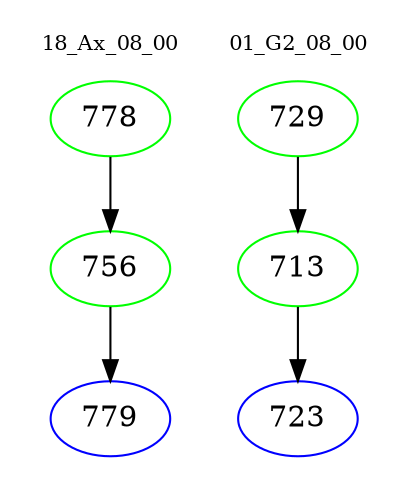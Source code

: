 digraph{
subgraph cluster_0 {
color = white
label = "18_Ax_08_00";
fontsize=10;
T0_778 [label="778", color="green"]
T0_778 -> T0_756 [color="black"]
T0_756 [label="756", color="green"]
T0_756 -> T0_779 [color="black"]
T0_779 [label="779", color="blue"]
}
subgraph cluster_1 {
color = white
label = "01_G2_08_00";
fontsize=10;
T1_729 [label="729", color="green"]
T1_729 -> T1_713 [color="black"]
T1_713 [label="713", color="green"]
T1_713 -> T1_723 [color="black"]
T1_723 [label="723", color="blue"]
}
}
